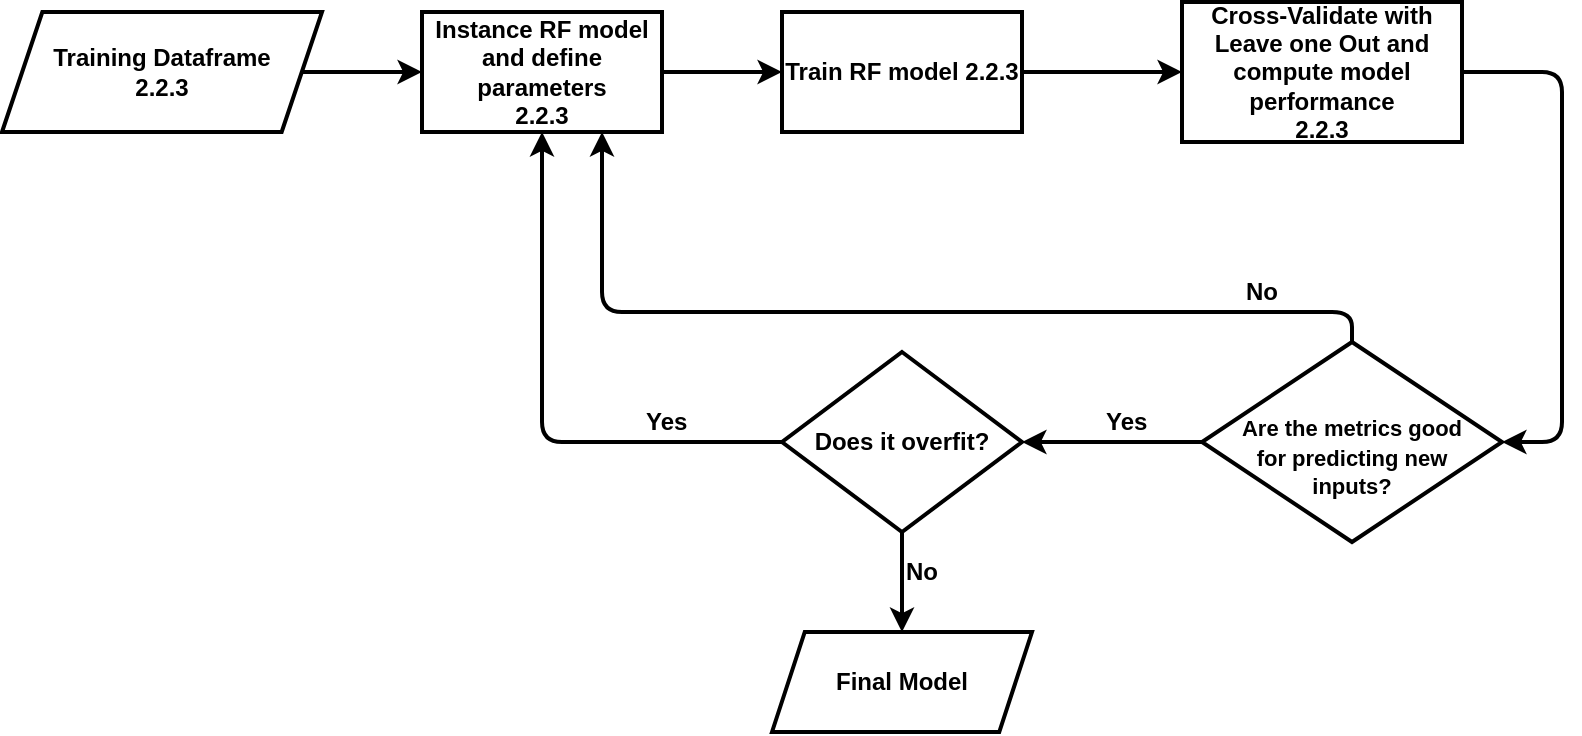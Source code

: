 <mxfile version="12.1.7" type="github" pages="1">
  <diagram id="9hCFB_BsOprCfilMQbIW" name="Page-1">
    <mxGraphModel dx="1745" dy="1139" grid="1" gridSize="10" guides="1" tooltips="1" connect="1" arrows="1" fold="1" page="0" pageScale="1" pageWidth="850" pageHeight="1100" math="0" shadow="0">
      <root>
        <mxCell id="0"/>
        <mxCell id="1" parent="0"/>
        <mxCell id="4trU9mY8yc-2ncthCHFI-13" value="&lt;b&gt;Training Dataframe&lt;br&gt;2.2.3&lt;br&gt;&lt;/b&gt;" style="shape=parallelogram;perimeter=parallelogramPerimeter;whiteSpace=wrap;html=1;strokeWidth=2;fillColor=#ffffff;fontSize=12;size=0.126;" parent="1" vertex="1">
          <mxGeometry x="-80" y="-120" width="160" height="60" as="geometry"/>
        </mxCell>
        <mxCell id="4trU9mY8yc-2ncthCHFI-41" value="&lt;b&gt;Instance RF model and define parameters&lt;br&gt;2.2.3&lt;/b&gt;" style="rounded=0;whiteSpace=wrap;html=1;strokeWidth=2;fillColor=#ffffff;fontSize=12;align=center;" parent="1" vertex="1">
          <mxGeometry x="130" y="-120" width="120" height="60" as="geometry"/>
        </mxCell>
        <mxCell id="4trU9mY8yc-2ncthCHFI-42" value="" style="endArrow=classic;html=1;strokeWidth=2;fontSize=12;exitX=1;exitY=0.5;exitDx=0;exitDy=0;entryX=0;entryY=0.5;entryDx=0;entryDy=0;" parent="1" source="4trU9mY8yc-2ncthCHFI-13" target="4trU9mY8yc-2ncthCHFI-41" edge="1">
          <mxGeometry width="50" height="50" relative="1" as="geometry">
            <mxPoint x="-80" y="10" as="sourcePoint"/>
            <mxPoint x="-30" y="-40" as="targetPoint"/>
          </mxGeometry>
        </mxCell>
        <mxCell id="4trU9mY8yc-2ncthCHFI-43" value="" style="endArrow=classic;html=1;strokeWidth=2;fontSize=12;exitX=1;exitY=0.5;exitDx=0;exitDy=0;" parent="1" source="4trU9mY8yc-2ncthCHFI-41" edge="1">
          <mxGeometry width="50" height="50" relative="1" as="geometry">
            <mxPoint x="260" y="-90" as="sourcePoint"/>
            <mxPoint x="310" y="-90" as="targetPoint"/>
          </mxGeometry>
        </mxCell>
        <mxCell id="4trU9mY8yc-2ncthCHFI-44" value="&lt;b&gt;Train RF model 2.2.3&lt;/b&gt;" style="rounded=0;whiteSpace=wrap;html=1;strokeWidth=2;fillColor=#ffffff;fontSize=12;align=center;" parent="1" vertex="1">
          <mxGeometry x="310" y="-120" width="120" height="60" as="geometry"/>
        </mxCell>
        <mxCell id="4trU9mY8yc-2ncthCHFI-45" value="&lt;b&gt;Does it overfit?&lt;/b&gt;" style="rhombus;whiteSpace=wrap;html=1;strokeWidth=2;fillColor=#ffffff;fontSize=12;align=center;" parent="1" vertex="1">
          <mxGeometry x="310" y="50" width="120" height="90" as="geometry"/>
        </mxCell>
        <mxCell id="4trU9mY8yc-2ncthCHFI-46" value="" style="endArrow=classic;html=1;strokeWidth=2;fontSize=12;exitX=0;exitY=0.5;exitDx=0;exitDy=0;entryX=0.5;entryY=1;entryDx=0;entryDy=0;" parent="1" source="4trU9mY8yc-2ncthCHFI-45" target="4trU9mY8yc-2ncthCHFI-41" edge="1">
          <mxGeometry width="50" height="50" relative="1" as="geometry">
            <mxPoint x="300" y="25" as="sourcePoint"/>
            <mxPoint x="350" y="-25" as="targetPoint"/>
            <Array as="points">
              <mxPoint x="190" y="95"/>
            </Array>
          </mxGeometry>
        </mxCell>
        <mxCell id="4trU9mY8yc-2ncthCHFI-47" value="&lt;b&gt;Cross-Validate with Leave one Out and compute model performance&lt;br&gt;2.2.3&lt;/b&gt;" style="rounded=0;whiteSpace=wrap;html=1;strokeWidth=2;fillColor=#ffffff;fontSize=12;align=center;" parent="1" vertex="1">
          <mxGeometry x="510" y="-125" width="140" height="70" as="geometry"/>
        </mxCell>
        <mxCell id="4trU9mY8yc-2ncthCHFI-48" value="&lt;b&gt;Yes&lt;/b&gt;" style="text;html=1;resizable=0;points=[];autosize=1;align=left;verticalAlign=top;spacingTop=-4;fontSize=12;" parent="1" vertex="1">
          <mxGeometry x="240" y="75" width="40" height="20" as="geometry"/>
        </mxCell>
        <mxCell id="4trU9mY8yc-2ncthCHFI-49" value="&lt;b&gt;&lt;font style=&quot;font-size: 11px&quot;&gt;&lt;br&gt;Are the metrics good&lt;br&gt;for predicting new&lt;br&gt;inputs?&lt;/font&gt;&lt;br&gt;&lt;/b&gt;" style="rhombus;whiteSpace=wrap;html=1;strokeWidth=2;fillColor=#ffffff;fontSize=12;align=center;" parent="1" vertex="1">
          <mxGeometry x="520" y="45" width="150" height="100" as="geometry"/>
        </mxCell>
        <mxCell id="4trU9mY8yc-2ncthCHFI-50" value="" style="endArrow=classic;html=1;strokeWidth=2;fontSize=12;exitX=0;exitY=0.5;exitDx=0;exitDy=0;entryX=1;entryY=0.5;entryDx=0;entryDy=0;" parent="1" source="4trU9mY8yc-2ncthCHFI-49" target="4trU9mY8yc-2ncthCHFI-45" edge="1">
          <mxGeometry width="50" height="50" relative="1" as="geometry">
            <mxPoint x="520" y="80" as="sourcePoint"/>
            <mxPoint x="570" y="30" as="targetPoint"/>
          </mxGeometry>
        </mxCell>
        <mxCell id="4trU9mY8yc-2ncthCHFI-51" value="&lt;b&gt;Yes&lt;/b&gt;" style="text;html=1;resizable=0;points=[];autosize=1;align=left;verticalAlign=top;spacingTop=-4;fontSize=12;" parent="1" vertex="1">
          <mxGeometry x="470" y="75" width="40" height="20" as="geometry"/>
        </mxCell>
        <mxCell id="4trU9mY8yc-2ncthCHFI-52" value="" style="endArrow=classic;html=1;strokeWidth=2;fontSize=12;exitX=1;exitY=0.5;exitDx=0;exitDy=0;entryX=0;entryY=0.5;entryDx=0;entryDy=0;" parent="1" source="4trU9mY8yc-2ncthCHFI-44" target="4trU9mY8yc-2ncthCHFI-47" edge="1">
          <mxGeometry width="50" height="50" relative="1" as="geometry">
            <mxPoint x="460" y="-120" as="sourcePoint"/>
            <mxPoint x="499" y="-150" as="targetPoint"/>
          </mxGeometry>
        </mxCell>
        <mxCell id="4trU9mY8yc-2ncthCHFI-53" value="" style="endArrow=classic;html=1;strokeWidth=2;fontSize=12;exitX=0.5;exitY=1;exitDx=0;exitDy=0;entryX=0.5;entryY=0;entryDx=0;entryDy=0;" parent="1" source="4trU9mY8yc-2ncthCHFI-45" target="4trU9mY8yc-2ncthCHFI-57" edge="1">
          <mxGeometry width="50" height="50" relative="1" as="geometry">
            <mxPoint x="-70" y="210" as="sourcePoint"/>
            <mxPoint x="370" y="190" as="targetPoint"/>
          </mxGeometry>
        </mxCell>
        <mxCell id="4trU9mY8yc-2ncthCHFI-54" value="" style="endArrow=classic;html=1;strokeWidth=2;fontSize=12;exitX=0.5;exitY=0;exitDx=0;exitDy=0;entryX=0.75;entryY=1;entryDx=0;entryDy=0;" parent="1" source="4trU9mY8yc-2ncthCHFI-49" target="4trU9mY8yc-2ncthCHFI-41" edge="1">
          <mxGeometry width="50" height="50" relative="1" as="geometry">
            <mxPoint x="380" y="150" as="sourcePoint"/>
            <mxPoint x="380" y="200" as="targetPoint"/>
            <Array as="points">
              <mxPoint x="595" y="30"/>
              <mxPoint x="220" y="30"/>
            </Array>
          </mxGeometry>
        </mxCell>
        <mxCell id="4trU9mY8yc-2ncthCHFI-55" value="&lt;b&gt;No&lt;/b&gt;" style="text;html=1;resizable=0;points=[];autosize=1;align=left;verticalAlign=top;spacingTop=-4;fontSize=12;" parent="1" vertex="1">
          <mxGeometry x="540" y="10" width="30" height="20" as="geometry"/>
        </mxCell>
        <mxCell id="4trU9mY8yc-2ncthCHFI-56" value="&lt;b&gt;No&lt;/b&gt;" style="text;html=1;resizable=0;points=[];autosize=1;align=left;verticalAlign=top;spacingTop=-4;fontSize=12;" parent="1" vertex="1">
          <mxGeometry x="370" y="150" width="30" height="20" as="geometry"/>
        </mxCell>
        <mxCell id="4trU9mY8yc-2ncthCHFI-57" value="&lt;b&gt;Final Model&lt;br&gt;&lt;/b&gt;" style="shape=parallelogram;perimeter=parallelogramPerimeter;whiteSpace=wrap;html=1;strokeWidth=2;fillColor=#ffffff;fontSize=12;size=0.126;" parent="1" vertex="1">
          <mxGeometry x="305" y="190" width="130" height="50" as="geometry"/>
        </mxCell>
        <mxCell id="eSzrCJ54clSV5uN7bJGZ-1" value="" style="endArrow=classic;html=1;exitX=1;exitY=0.5;exitDx=0;exitDy=0;entryX=1;entryY=0.5;entryDx=0;entryDy=0;fontStyle=1;strokeWidth=2;" edge="1" parent="1" source="4trU9mY8yc-2ncthCHFI-47" target="4trU9mY8yc-2ncthCHFI-49">
          <mxGeometry width="50" height="50" relative="1" as="geometry">
            <mxPoint x="-80" y="310" as="sourcePoint"/>
            <mxPoint x="-30" y="260" as="targetPoint"/>
            <Array as="points">
              <mxPoint x="700" y="-90"/>
              <mxPoint x="700" y="95"/>
            </Array>
          </mxGeometry>
        </mxCell>
      </root>
    </mxGraphModel>
  </diagram>
</mxfile>
